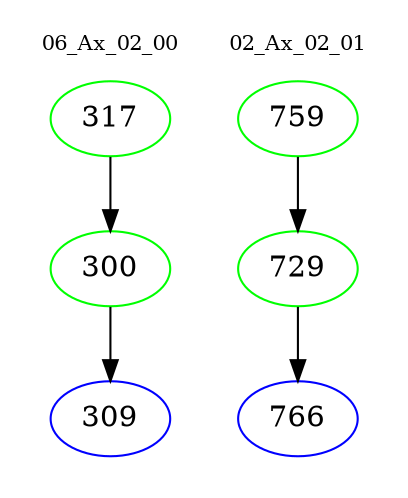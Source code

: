 digraph{
subgraph cluster_0 {
color = white
label = "06_Ax_02_00";
fontsize=10;
T0_317 [label="317", color="green"]
T0_317 -> T0_300 [color="black"]
T0_300 [label="300", color="green"]
T0_300 -> T0_309 [color="black"]
T0_309 [label="309", color="blue"]
}
subgraph cluster_1 {
color = white
label = "02_Ax_02_01";
fontsize=10;
T1_759 [label="759", color="green"]
T1_759 -> T1_729 [color="black"]
T1_729 [label="729", color="green"]
T1_729 -> T1_766 [color="black"]
T1_766 [label="766", color="blue"]
}
}

